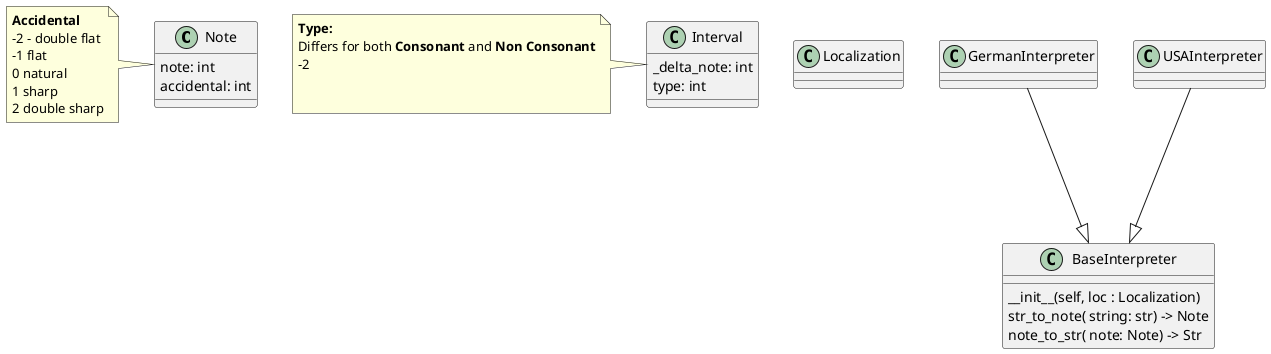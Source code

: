 @startuml Class


class Note {
    note: int
    accidental: int 


}

note left of Note {
    **Accidental**
    -2 - double flat
    -1 flat
    0 natural
    1 sharp
    2 double sharp
}

class Interval {
    _delta_note: int
    type: int

}

note left of Interval {
    **Type:**
    Differs for both **Consonant** and **Non Consonant**
    -2  

    
}

class Localization {

}


class BaseInterpreter {
    __init__(self, loc : Localization)
    str_to_note( string: str) -> Note
    note_to_str( note: Note) -> Str
}

class GermanInterpreter {

}

class USAInterpreter {

}

USAInterpreter ---|> BaseInterpreter
GermanInterpreter ---|> BaseInterpreter 
@enduml

